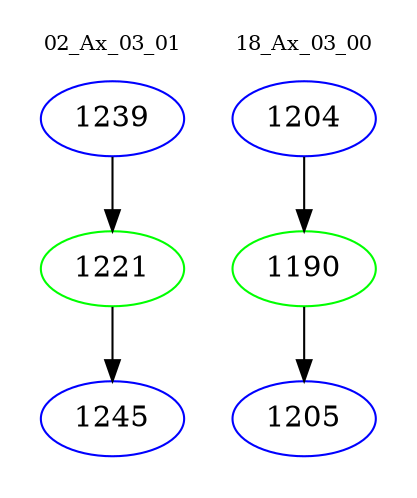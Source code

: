 digraph{
subgraph cluster_0 {
color = white
label = "02_Ax_03_01";
fontsize=10;
T0_1239 [label="1239", color="blue"]
T0_1239 -> T0_1221 [color="black"]
T0_1221 [label="1221", color="green"]
T0_1221 -> T0_1245 [color="black"]
T0_1245 [label="1245", color="blue"]
}
subgraph cluster_1 {
color = white
label = "18_Ax_03_00";
fontsize=10;
T1_1204 [label="1204", color="blue"]
T1_1204 -> T1_1190 [color="black"]
T1_1190 [label="1190", color="green"]
T1_1190 -> T1_1205 [color="black"]
T1_1205 [label="1205", color="blue"]
}
}
